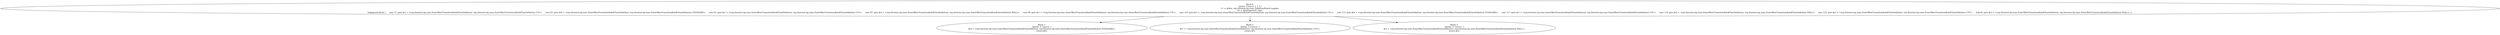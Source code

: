 digraph "unitGraph" {
    "Block 0:
[preds: ] [succs: 2 1 3 ]
r3 := @this: org.threeten.bp.zone.TzdbZoneRulesCompiler;
c0 := @parameter0: char;
lookupswitch(c0) {     case 71: goto $r1 = <org.threeten.bp.zone.ZoneOffsetTransitionRule$TimeDefinition: org.threeten.bp.zone.ZoneOffsetTransitionRule$TimeDefinition UTC>;     case 83: goto $r0 = <org.threeten.bp.zone.ZoneOffsetTransitionRule$TimeDefinition: org.threeten.bp.zone.ZoneOffsetTransitionRule$TimeDefinition STANDARD>;     case 85: goto $r1 = <org.threeten.bp.zone.ZoneOffsetTransitionRule$TimeDefinition: org.threeten.bp.zone.ZoneOffsetTransitionRule$TimeDefinition UTC>;     case 87: goto $r2 = <org.threeten.bp.zone.ZoneOffsetTransitionRule$TimeDefinition: org.threeten.bp.zone.ZoneOffsetTransitionRule$TimeDefinition WALL>;     case 90: goto $r1 = <org.threeten.bp.zone.ZoneOffsetTransitionRule$TimeDefinition: org.threeten.bp.zone.ZoneOffsetTransitionRule$TimeDefinition UTC>;     case 103: goto $r1 = <org.threeten.bp.zone.ZoneOffsetTransitionRule$TimeDefinition: org.threeten.bp.zone.ZoneOffsetTransitionRule$TimeDefinition UTC>;     case 115: goto $r0 = <org.threeten.bp.zone.ZoneOffsetTransitionRule$TimeDefinition: org.threeten.bp.zone.ZoneOffsetTransitionRule$TimeDefinition STANDARD>;     case 117: goto $r1 = <org.threeten.bp.zone.ZoneOffsetTransitionRule$TimeDefinition: org.threeten.bp.zone.ZoneOffsetTransitionRule$TimeDefinition UTC>;     case 119: goto $r2 = <org.threeten.bp.zone.ZoneOffsetTransitionRule$TimeDefinition: org.threeten.bp.zone.ZoneOffsetTransitionRule$TimeDefinition WALL>;     case 122: goto $r1 = <org.threeten.bp.zone.ZoneOffsetTransitionRule$TimeDefinition: org.threeten.bp.zone.ZoneOffsetTransitionRule$TimeDefinition UTC>;     default: goto $r2 = <org.threeten.bp.zone.ZoneOffsetTransitionRule$TimeDefinition: org.threeten.bp.zone.ZoneOffsetTransitionRule$TimeDefinition WALL>; };
"
    "Block 1:
[preds: 0 ] [succs: ]
$r0 = <org.threeten.bp.zone.ZoneOffsetTransitionRule$TimeDefinition: org.threeten.bp.zone.ZoneOffsetTransitionRule$TimeDefinition STANDARD>;
return $r0;
"
    "Block 2:
[preds: 0 ] [succs: ]
$r1 = <org.threeten.bp.zone.ZoneOffsetTransitionRule$TimeDefinition: org.threeten.bp.zone.ZoneOffsetTransitionRule$TimeDefinition UTC>;
return $r1;
"
    "Block 3:
[preds: 0 ] [succs: ]
$r2 = <org.threeten.bp.zone.ZoneOffsetTransitionRule$TimeDefinition: org.threeten.bp.zone.ZoneOffsetTransitionRule$TimeDefinition WALL>;
return $r2;
"
    "Block 0:
[preds: ] [succs: 2 1 3 ]
r3 := @this: org.threeten.bp.zone.TzdbZoneRulesCompiler;
c0 := @parameter0: char;
lookupswitch(c0) {     case 71: goto $r1 = <org.threeten.bp.zone.ZoneOffsetTransitionRule$TimeDefinition: org.threeten.bp.zone.ZoneOffsetTransitionRule$TimeDefinition UTC>;     case 83: goto $r0 = <org.threeten.bp.zone.ZoneOffsetTransitionRule$TimeDefinition: org.threeten.bp.zone.ZoneOffsetTransitionRule$TimeDefinition STANDARD>;     case 85: goto $r1 = <org.threeten.bp.zone.ZoneOffsetTransitionRule$TimeDefinition: org.threeten.bp.zone.ZoneOffsetTransitionRule$TimeDefinition UTC>;     case 87: goto $r2 = <org.threeten.bp.zone.ZoneOffsetTransitionRule$TimeDefinition: org.threeten.bp.zone.ZoneOffsetTransitionRule$TimeDefinition WALL>;     case 90: goto $r1 = <org.threeten.bp.zone.ZoneOffsetTransitionRule$TimeDefinition: org.threeten.bp.zone.ZoneOffsetTransitionRule$TimeDefinition UTC>;     case 103: goto $r1 = <org.threeten.bp.zone.ZoneOffsetTransitionRule$TimeDefinition: org.threeten.bp.zone.ZoneOffsetTransitionRule$TimeDefinition UTC>;     case 115: goto $r0 = <org.threeten.bp.zone.ZoneOffsetTransitionRule$TimeDefinition: org.threeten.bp.zone.ZoneOffsetTransitionRule$TimeDefinition STANDARD>;     case 117: goto $r1 = <org.threeten.bp.zone.ZoneOffsetTransitionRule$TimeDefinition: org.threeten.bp.zone.ZoneOffsetTransitionRule$TimeDefinition UTC>;     case 119: goto $r2 = <org.threeten.bp.zone.ZoneOffsetTransitionRule$TimeDefinition: org.threeten.bp.zone.ZoneOffsetTransitionRule$TimeDefinition WALL>;     case 122: goto $r1 = <org.threeten.bp.zone.ZoneOffsetTransitionRule$TimeDefinition: org.threeten.bp.zone.ZoneOffsetTransitionRule$TimeDefinition UTC>;     default: goto $r2 = <org.threeten.bp.zone.ZoneOffsetTransitionRule$TimeDefinition: org.threeten.bp.zone.ZoneOffsetTransitionRule$TimeDefinition WALL>; };
"->"Block 2:
[preds: 0 ] [succs: ]
$r1 = <org.threeten.bp.zone.ZoneOffsetTransitionRule$TimeDefinition: org.threeten.bp.zone.ZoneOffsetTransitionRule$TimeDefinition UTC>;
return $r1;
";
    "Block 0:
[preds: ] [succs: 2 1 3 ]
r3 := @this: org.threeten.bp.zone.TzdbZoneRulesCompiler;
c0 := @parameter0: char;
lookupswitch(c0) {     case 71: goto $r1 = <org.threeten.bp.zone.ZoneOffsetTransitionRule$TimeDefinition: org.threeten.bp.zone.ZoneOffsetTransitionRule$TimeDefinition UTC>;     case 83: goto $r0 = <org.threeten.bp.zone.ZoneOffsetTransitionRule$TimeDefinition: org.threeten.bp.zone.ZoneOffsetTransitionRule$TimeDefinition STANDARD>;     case 85: goto $r1 = <org.threeten.bp.zone.ZoneOffsetTransitionRule$TimeDefinition: org.threeten.bp.zone.ZoneOffsetTransitionRule$TimeDefinition UTC>;     case 87: goto $r2 = <org.threeten.bp.zone.ZoneOffsetTransitionRule$TimeDefinition: org.threeten.bp.zone.ZoneOffsetTransitionRule$TimeDefinition WALL>;     case 90: goto $r1 = <org.threeten.bp.zone.ZoneOffsetTransitionRule$TimeDefinition: org.threeten.bp.zone.ZoneOffsetTransitionRule$TimeDefinition UTC>;     case 103: goto $r1 = <org.threeten.bp.zone.ZoneOffsetTransitionRule$TimeDefinition: org.threeten.bp.zone.ZoneOffsetTransitionRule$TimeDefinition UTC>;     case 115: goto $r0 = <org.threeten.bp.zone.ZoneOffsetTransitionRule$TimeDefinition: org.threeten.bp.zone.ZoneOffsetTransitionRule$TimeDefinition STANDARD>;     case 117: goto $r1 = <org.threeten.bp.zone.ZoneOffsetTransitionRule$TimeDefinition: org.threeten.bp.zone.ZoneOffsetTransitionRule$TimeDefinition UTC>;     case 119: goto $r2 = <org.threeten.bp.zone.ZoneOffsetTransitionRule$TimeDefinition: org.threeten.bp.zone.ZoneOffsetTransitionRule$TimeDefinition WALL>;     case 122: goto $r1 = <org.threeten.bp.zone.ZoneOffsetTransitionRule$TimeDefinition: org.threeten.bp.zone.ZoneOffsetTransitionRule$TimeDefinition UTC>;     default: goto $r2 = <org.threeten.bp.zone.ZoneOffsetTransitionRule$TimeDefinition: org.threeten.bp.zone.ZoneOffsetTransitionRule$TimeDefinition WALL>; };
"->"Block 1:
[preds: 0 ] [succs: ]
$r0 = <org.threeten.bp.zone.ZoneOffsetTransitionRule$TimeDefinition: org.threeten.bp.zone.ZoneOffsetTransitionRule$TimeDefinition STANDARD>;
return $r0;
";
    "Block 0:
[preds: ] [succs: 2 1 3 ]
r3 := @this: org.threeten.bp.zone.TzdbZoneRulesCompiler;
c0 := @parameter0: char;
lookupswitch(c0) {     case 71: goto $r1 = <org.threeten.bp.zone.ZoneOffsetTransitionRule$TimeDefinition: org.threeten.bp.zone.ZoneOffsetTransitionRule$TimeDefinition UTC>;     case 83: goto $r0 = <org.threeten.bp.zone.ZoneOffsetTransitionRule$TimeDefinition: org.threeten.bp.zone.ZoneOffsetTransitionRule$TimeDefinition STANDARD>;     case 85: goto $r1 = <org.threeten.bp.zone.ZoneOffsetTransitionRule$TimeDefinition: org.threeten.bp.zone.ZoneOffsetTransitionRule$TimeDefinition UTC>;     case 87: goto $r2 = <org.threeten.bp.zone.ZoneOffsetTransitionRule$TimeDefinition: org.threeten.bp.zone.ZoneOffsetTransitionRule$TimeDefinition WALL>;     case 90: goto $r1 = <org.threeten.bp.zone.ZoneOffsetTransitionRule$TimeDefinition: org.threeten.bp.zone.ZoneOffsetTransitionRule$TimeDefinition UTC>;     case 103: goto $r1 = <org.threeten.bp.zone.ZoneOffsetTransitionRule$TimeDefinition: org.threeten.bp.zone.ZoneOffsetTransitionRule$TimeDefinition UTC>;     case 115: goto $r0 = <org.threeten.bp.zone.ZoneOffsetTransitionRule$TimeDefinition: org.threeten.bp.zone.ZoneOffsetTransitionRule$TimeDefinition STANDARD>;     case 117: goto $r1 = <org.threeten.bp.zone.ZoneOffsetTransitionRule$TimeDefinition: org.threeten.bp.zone.ZoneOffsetTransitionRule$TimeDefinition UTC>;     case 119: goto $r2 = <org.threeten.bp.zone.ZoneOffsetTransitionRule$TimeDefinition: org.threeten.bp.zone.ZoneOffsetTransitionRule$TimeDefinition WALL>;     case 122: goto $r1 = <org.threeten.bp.zone.ZoneOffsetTransitionRule$TimeDefinition: org.threeten.bp.zone.ZoneOffsetTransitionRule$TimeDefinition UTC>;     default: goto $r2 = <org.threeten.bp.zone.ZoneOffsetTransitionRule$TimeDefinition: org.threeten.bp.zone.ZoneOffsetTransitionRule$TimeDefinition WALL>; };
"->"Block 3:
[preds: 0 ] [succs: ]
$r2 = <org.threeten.bp.zone.ZoneOffsetTransitionRule$TimeDefinition: org.threeten.bp.zone.ZoneOffsetTransitionRule$TimeDefinition WALL>;
return $r2;
";
}
